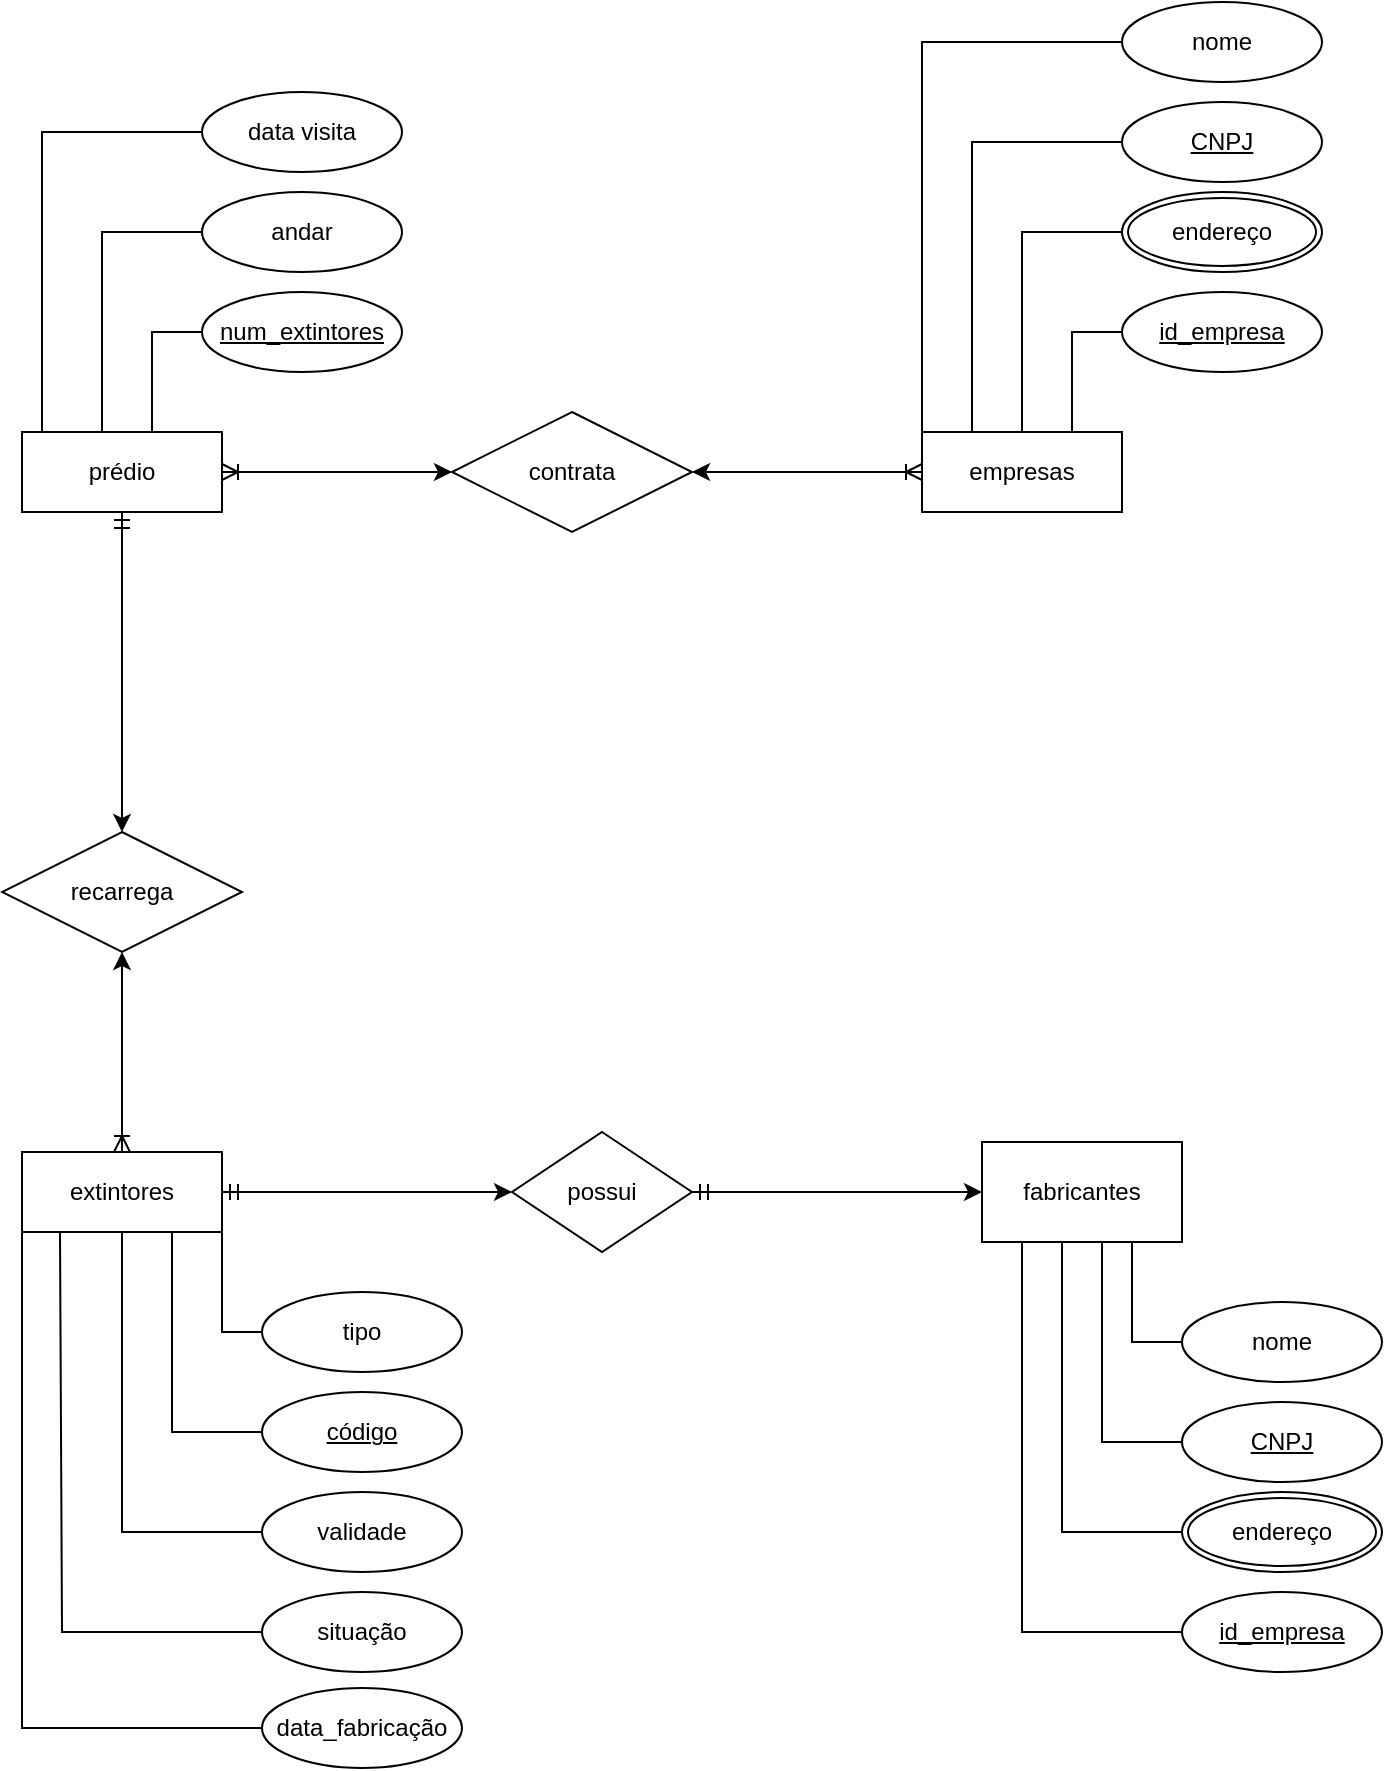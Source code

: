 <mxfile version="20.1.1" type="github">
  <diagram id="R2lEEEUBdFMjLlhIrx00" name="Page-1">
    <mxGraphModel dx="1381" dy="1864" grid="1" gridSize="10" guides="1" tooltips="1" connect="1" arrows="1" fold="1" page="1" pageScale="1" pageWidth="850" pageHeight="1100" math="0" shadow="0" extFonts="Permanent Marker^https://fonts.googleapis.com/css?family=Permanent+Marker">
      <root>
        <mxCell id="0" />
        <mxCell id="1" parent="0" />
        <mxCell id="evQ4Ax09hBr3Ey7q4mBU-26" style="edgeStyle=orthogonalEdgeStyle;rounded=0;orthogonalLoop=1;jettySize=auto;html=1;entryX=0;entryY=0.5;entryDx=0;entryDy=0;startArrow=ERoneToMany;startFill=0;" edge="1" parent="1" source="evQ4Ax09hBr3Ey7q4mBU-1" target="evQ4Ax09hBr3Ey7q4mBU-22">
          <mxGeometry relative="1" as="geometry" />
        </mxCell>
        <mxCell id="evQ4Ax09hBr3Ey7q4mBU-1" value="prédio" style="whiteSpace=wrap;html=1;align=center;" vertex="1" parent="1">
          <mxGeometry x="90" y="130" width="100" height="40" as="geometry" />
        </mxCell>
        <mxCell id="evQ4Ax09hBr3Ey7q4mBU-31" value="" style="edgeStyle=orthogonalEdgeStyle;rounded=0;orthogonalLoop=1;jettySize=auto;html=1;startArrow=ERmandOne;startFill=0;" edge="1" parent="1" source="evQ4Ax09hBr3Ey7q4mBU-2" target="evQ4Ax09hBr3Ey7q4mBU-30">
          <mxGeometry relative="1" as="geometry" />
        </mxCell>
        <mxCell id="evQ4Ax09hBr3Ey7q4mBU-2" value="extintores" style="whiteSpace=wrap;html=1;align=center;" vertex="1" parent="1">
          <mxGeometry x="90" y="490" width="100" height="40" as="geometry" />
        </mxCell>
        <mxCell id="evQ4Ax09hBr3Ey7q4mBU-3" value="validade" style="ellipse;whiteSpace=wrap;html=1;align=center;" vertex="1" parent="1">
          <mxGeometry x="210" y="660" width="100" height="40" as="geometry" />
        </mxCell>
        <mxCell id="evQ4Ax09hBr3Ey7q4mBU-4" value="código" style="ellipse;whiteSpace=wrap;html=1;align=center;fontStyle=4;" vertex="1" parent="1">
          <mxGeometry x="210" y="610" width="100" height="40" as="geometry" />
        </mxCell>
        <mxCell id="evQ4Ax09hBr3Ey7q4mBU-27" style="edgeStyle=orthogonalEdgeStyle;rounded=0;orthogonalLoop=1;jettySize=auto;html=1;entryX=1;entryY=0.5;entryDx=0;entryDy=0;startArrow=ERoneToMany;startFill=0;" edge="1" parent="1" source="evQ4Ax09hBr3Ey7q4mBU-5" target="evQ4Ax09hBr3Ey7q4mBU-22">
          <mxGeometry relative="1" as="geometry" />
        </mxCell>
        <mxCell id="evQ4Ax09hBr3Ey7q4mBU-29" style="edgeStyle=orthogonalEdgeStyle;rounded=0;orthogonalLoop=1;jettySize=auto;html=1;startArrow=ERmandOne;startFill=0;exitX=0.5;exitY=1;exitDx=0;exitDy=0;entryX=0.5;entryY=0;entryDx=0;entryDy=0;" edge="1" parent="1" source="evQ4Ax09hBr3Ey7q4mBU-1" target="evQ4Ax09hBr3Ey7q4mBU-28">
          <mxGeometry relative="1" as="geometry">
            <mxPoint x="150" y="170" as="sourcePoint" />
            <Array as="points">
              <mxPoint x="140" y="250" />
              <mxPoint x="140" y="250" />
            </Array>
          </mxGeometry>
        </mxCell>
        <mxCell id="evQ4Ax09hBr3Ey7q4mBU-5" value="empresas" style="whiteSpace=wrap;html=1;align=center;" vertex="1" parent="1">
          <mxGeometry x="540" y="130" width="100" height="40" as="geometry" />
        </mxCell>
        <mxCell id="evQ4Ax09hBr3Ey7q4mBU-6" value="" style="endArrow=none;html=1;rounded=0;exitX=0;exitY=0.5;exitDx=0;exitDy=0;entryX=0.5;entryY=1;entryDx=0;entryDy=0;" edge="1" parent="1" source="evQ4Ax09hBr3Ey7q4mBU-3" target="evQ4Ax09hBr3Ey7q4mBU-2">
          <mxGeometry width="50" height="50" relative="1" as="geometry">
            <mxPoint x="-50" y="510" as="sourcePoint" />
            <mxPoint y="460" as="targetPoint" />
            <Array as="points">
              <mxPoint x="140" y="680" />
            </Array>
          </mxGeometry>
        </mxCell>
        <mxCell id="evQ4Ax09hBr3Ey7q4mBU-7" value="" style="endArrow=none;html=1;rounded=0;exitX=0;exitY=0.5;exitDx=0;exitDy=0;entryX=0.75;entryY=1;entryDx=0;entryDy=0;" edge="1" parent="1" source="evQ4Ax09hBr3Ey7q4mBU-4" target="evQ4Ax09hBr3Ey7q4mBU-2">
          <mxGeometry width="50" height="50" relative="1" as="geometry">
            <mxPoint x="90" y="610" as="sourcePoint" />
            <mxPoint x="150" y="540" as="targetPoint" />
            <Array as="points">
              <mxPoint x="165" y="630" />
            </Array>
          </mxGeometry>
        </mxCell>
        <mxCell id="evQ4Ax09hBr3Ey7q4mBU-8" value="data visita" style="ellipse;whiteSpace=wrap;html=1;align=center;" vertex="1" parent="1">
          <mxGeometry x="180" y="-40" width="100" height="40" as="geometry" />
        </mxCell>
        <mxCell id="evQ4Ax09hBr3Ey7q4mBU-9" value="id_empresa" style="ellipse;whiteSpace=wrap;html=1;align=center;fontStyle=4;" vertex="1" parent="1">
          <mxGeometry x="640" y="60" width="100" height="40" as="geometry" />
        </mxCell>
        <mxCell id="evQ4Ax09hBr3Ey7q4mBU-11" value="tipo" style="ellipse;whiteSpace=wrap;html=1;align=center;" vertex="1" parent="1">
          <mxGeometry x="210" y="560" width="100" height="40" as="geometry" />
        </mxCell>
        <mxCell id="evQ4Ax09hBr3Ey7q4mBU-12" value="" style="endArrow=none;html=1;rounded=0;exitX=0;exitY=0.5;exitDx=0;exitDy=0;entryX=1;entryY=1;entryDx=0;entryDy=0;" edge="1" parent="1" source="evQ4Ax09hBr3Ey7q4mBU-11" target="evQ4Ax09hBr3Ey7q4mBU-2">
          <mxGeometry width="50" height="50" relative="1" as="geometry">
            <mxPoint x="220" y="640" as="sourcePoint" />
            <mxPoint x="150" y="540" as="targetPoint" />
            <Array as="points">
              <mxPoint x="190" y="580" />
            </Array>
          </mxGeometry>
        </mxCell>
        <mxCell id="evQ4Ax09hBr3Ey7q4mBU-13" value="" style="endArrow=none;html=1;rounded=0;exitX=0;exitY=0.5;exitDx=0;exitDy=0;entryX=0.75;entryY=0;entryDx=0;entryDy=0;" edge="1" parent="1" source="evQ4Ax09hBr3Ey7q4mBU-9" target="evQ4Ax09hBr3Ey7q4mBU-5">
          <mxGeometry width="50" height="50" relative="1" as="geometry">
            <mxPoint x="680" y="560" as="sourcePoint" />
            <mxPoint x="610" y="460" as="targetPoint" />
            <Array as="points">
              <mxPoint x="615" y="80" />
            </Array>
          </mxGeometry>
        </mxCell>
        <mxCell id="evQ4Ax09hBr3Ey7q4mBU-14" value="" style="endArrow=none;html=1;rounded=0;exitX=0;exitY=0.5;exitDx=0;exitDy=0;" edge="1" parent="1">
          <mxGeometry width="50" height="50" relative="1" as="geometry">
            <mxPoint x="180" y="-20" as="sourcePoint" />
            <mxPoint x="100" y="130" as="targetPoint" />
            <Array as="points">
              <mxPoint x="100" y="-20" />
            </Array>
          </mxGeometry>
        </mxCell>
        <mxCell id="evQ4Ax09hBr3Ey7q4mBU-15" value="situação" style="ellipse;whiteSpace=wrap;html=1;align=center;" vertex="1" parent="1">
          <mxGeometry x="210" y="710" width="100" height="40" as="geometry" />
        </mxCell>
        <mxCell id="evQ4Ax09hBr3Ey7q4mBU-16" value="" style="endArrow=none;html=1;rounded=0;exitX=0;exitY=0.5;exitDx=0;exitDy=0;entryX=0.19;entryY=1;entryDx=0;entryDy=0;entryPerimeter=0;" edge="1" parent="1" target="evQ4Ax09hBr3Ey7q4mBU-2">
          <mxGeometry width="50" height="50" relative="1" as="geometry">
            <mxPoint x="210" y="730" as="sourcePoint" />
            <mxPoint x="140" y="580" as="targetPoint" />
            <Array as="points">
              <mxPoint x="110" y="730" />
            </Array>
          </mxGeometry>
        </mxCell>
        <mxCell id="evQ4Ax09hBr3Ey7q4mBU-18" value="andar" style="ellipse;whiteSpace=wrap;html=1;align=center;" vertex="1" parent="1">
          <mxGeometry x="180" y="10" width="100" height="40" as="geometry" />
        </mxCell>
        <mxCell id="evQ4Ax09hBr3Ey7q4mBU-19" value="num_extintores" style="ellipse;whiteSpace=wrap;html=1;align=center;fontStyle=4;" vertex="1" parent="1">
          <mxGeometry x="180" y="60" width="100" height="40" as="geometry" />
        </mxCell>
        <mxCell id="evQ4Ax09hBr3Ey7q4mBU-20" value="" style="endArrow=none;html=1;rounded=0;exitX=0;exitY=0.5;exitDx=0;exitDy=0;entryX=0.75;entryY=0;entryDx=0;entryDy=0;" edge="1" parent="1" source="evQ4Ax09hBr3Ey7q4mBU-19">
          <mxGeometry width="50" height="50" relative="1" as="geometry">
            <mxPoint x="220" y="560" as="sourcePoint" />
            <mxPoint x="155" y="130" as="targetPoint" />
            <Array as="points">
              <mxPoint x="155" y="80" />
            </Array>
          </mxGeometry>
        </mxCell>
        <mxCell id="evQ4Ax09hBr3Ey7q4mBU-21" value="" style="endArrow=none;html=1;rounded=0;exitX=0;exitY=0.5;exitDx=0;exitDy=0;entryX=0.5;entryY=0;entryDx=0;entryDy=0;" edge="1" parent="1">
          <mxGeometry width="50" height="50" relative="1" as="geometry">
            <mxPoint x="180" y="30" as="sourcePoint" />
            <mxPoint x="130" y="130" as="targetPoint" />
            <Array as="points">
              <mxPoint x="130" y="30" />
            </Array>
          </mxGeometry>
        </mxCell>
        <mxCell id="evQ4Ax09hBr3Ey7q4mBU-23" value="" style="edgeStyle=orthogonalEdgeStyle;rounded=0;orthogonalLoop=1;jettySize=auto;html=1;startArrow=ERoneToMany;startFill=0;exitX=0.5;exitY=0;exitDx=0;exitDy=0;entryX=0.5;entryY=1;entryDx=0;entryDy=0;" edge="1" parent="1" source="evQ4Ax09hBr3Ey7q4mBU-2" target="evQ4Ax09hBr3Ey7q4mBU-28">
          <mxGeometry relative="1" as="geometry" />
        </mxCell>
        <mxCell id="evQ4Ax09hBr3Ey7q4mBU-22" value="contrata" style="shape=rhombus;perimeter=rhombusPerimeter;whiteSpace=wrap;html=1;align=center;" vertex="1" parent="1">
          <mxGeometry x="305" y="120" width="120" height="60" as="geometry" />
        </mxCell>
        <mxCell id="evQ4Ax09hBr3Ey7q4mBU-28" value="recarrega" style="shape=rhombus;perimeter=rhombusPerimeter;whiteSpace=wrap;html=1;align=center;" vertex="1" parent="1">
          <mxGeometry x="80" y="330" width="120" height="60" as="geometry" />
        </mxCell>
        <mxCell id="evQ4Ax09hBr3Ey7q4mBU-34" value="" style="edgeStyle=orthogonalEdgeStyle;rounded=0;orthogonalLoop=1;jettySize=auto;html=1;startArrow=ERmandOne;startFill=0;" edge="1" parent="1" source="evQ4Ax09hBr3Ey7q4mBU-30" target="evQ4Ax09hBr3Ey7q4mBU-33">
          <mxGeometry relative="1" as="geometry" />
        </mxCell>
        <mxCell id="evQ4Ax09hBr3Ey7q4mBU-30" value="possui" style="rhombus;whiteSpace=wrap;html=1;" vertex="1" parent="1">
          <mxGeometry x="335" y="480" width="90" height="60" as="geometry" />
        </mxCell>
        <mxCell id="evQ4Ax09hBr3Ey7q4mBU-33" value="fabricantes" style="whiteSpace=wrap;html=1;" vertex="1" parent="1">
          <mxGeometry x="570" y="485" width="100" height="50" as="geometry" />
        </mxCell>
        <mxCell id="evQ4Ax09hBr3Ey7q4mBU-37" value="CNPJ" style="ellipse;whiteSpace=wrap;html=1;align=center;fontStyle=4;" vertex="1" parent="1">
          <mxGeometry x="640" y="-35" width="100" height="40" as="geometry" />
        </mxCell>
        <mxCell id="evQ4Ax09hBr3Ey7q4mBU-38" value="" style="endArrow=none;html=1;rounded=0;exitX=0;exitY=0.5;exitDx=0;exitDy=0;entryX=0.25;entryY=0;entryDx=0;entryDy=0;" edge="1" parent="1" source="evQ4Ax09hBr3Ey7q4mBU-37" target="evQ4Ax09hBr3Ey7q4mBU-5">
          <mxGeometry width="50" height="50" relative="1" as="geometry">
            <mxPoint x="520" y="-35" as="sourcePoint" />
            <mxPoint x="595" y="-115" as="targetPoint" />
            <Array as="points">
              <mxPoint x="565" y="-15" />
            </Array>
          </mxGeometry>
        </mxCell>
        <mxCell id="evQ4Ax09hBr3Ey7q4mBU-39" value="nome" style="ellipse;whiteSpace=wrap;html=1;align=center;" vertex="1" parent="1">
          <mxGeometry x="640" y="-85" width="100" height="40" as="geometry" />
        </mxCell>
        <mxCell id="evQ4Ax09hBr3Ey7q4mBU-40" value="" style="endArrow=none;html=1;rounded=0;exitX=0;exitY=0.5;exitDx=0;exitDy=0;entryX=0;entryY=0;entryDx=0;entryDy=0;" edge="1" parent="1" source="evQ4Ax09hBr3Ey7q4mBU-39" target="evQ4Ax09hBr3Ey7q4mBU-5">
          <mxGeometry width="50" height="50" relative="1" as="geometry">
            <mxPoint x="650" y="-5" as="sourcePoint" />
            <mxPoint x="620" y="-115" as="targetPoint" />
            <Array as="points">
              <mxPoint x="540" y="-65" />
            </Array>
          </mxGeometry>
        </mxCell>
        <mxCell id="evQ4Ax09hBr3Ey7q4mBU-42" value="" style="endArrow=none;html=1;rounded=0;exitX=0;exitY=0.5;exitDx=0;exitDy=0;entryX=0;entryY=1;entryDx=0;entryDy=0;" edge="1" parent="1" source="evQ4Ax09hBr3Ey7q4mBU-45" target="evQ4Ax09hBr3Ey7q4mBU-2">
          <mxGeometry width="50" height="50" relative="1" as="geometry">
            <mxPoint x="210" y="785" as="sourcePoint" />
            <mxPoint x="120" y="590" as="targetPoint" />
            <Array as="points">
              <mxPoint x="90" y="778" />
            </Array>
          </mxGeometry>
        </mxCell>
        <mxCell id="evQ4Ax09hBr3Ey7q4mBU-44" value="" style="endArrow=none;html=1;rounded=0;exitX=0;exitY=0.5;exitDx=0;exitDy=0;entryX=0.5;entryY=0;entryDx=0;entryDy=0;" edge="1" parent="1" target="evQ4Ax09hBr3Ey7q4mBU-5">
          <mxGeometry width="50" height="50" relative="1" as="geometry">
            <mxPoint x="640" y="30" as="sourcePoint" />
            <mxPoint x="575" y="-115" as="targetPoint" />
            <Array as="points">
              <mxPoint x="590" y="30" />
            </Array>
          </mxGeometry>
        </mxCell>
        <mxCell id="evQ4Ax09hBr3Ey7q4mBU-45" value="data_fabricação" style="ellipse;whiteSpace=wrap;html=1;align=center;" vertex="1" parent="1">
          <mxGeometry x="210" y="758" width="100" height="40" as="geometry" />
        </mxCell>
        <mxCell id="evQ4Ax09hBr3Ey7q4mBU-46" value="id_empresa" style="ellipse;whiteSpace=wrap;html=1;align=center;fontStyle=4;" vertex="1" parent="1">
          <mxGeometry x="670" y="710" width="100" height="40" as="geometry" />
        </mxCell>
        <mxCell id="evQ4Ax09hBr3Ey7q4mBU-47" value="CNPJ" style="ellipse;whiteSpace=wrap;html=1;align=center;fontStyle=4;" vertex="1" parent="1">
          <mxGeometry x="670" y="615" width="100" height="40" as="geometry" />
        </mxCell>
        <mxCell id="evQ4Ax09hBr3Ey7q4mBU-48" value="nome" style="ellipse;whiteSpace=wrap;html=1;align=center;" vertex="1" parent="1">
          <mxGeometry x="670" y="565" width="100" height="40" as="geometry" />
        </mxCell>
        <mxCell id="evQ4Ax09hBr3Ey7q4mBU-50" value="" style="endArrow=none;html=1;rounded=0;entryX=0;entryY=0.5;entryDx=0;entryDy=0;exitX=0.75;exitY=1;exitDx=0;exitDy=0;" edge="1" parent="1" source="evQ4Ax09hBr3Ey7q4mBU-33" target="evQ4Ax09hBr3Ey7q4mBU-48">
          <mxGeometry width="50" height="50" relative="1" as="geometry">
            <mxPoint x="400" y="790" as="sourcePoint" />
            <mxPoint x="450" y="740" as="targetPoint" />
            <Array as="points">
              <mxPoint x="645" y="585" />
            </Array>
          </mxGeometry>
        </mxCell>
        <mxCell id="evQ4Ax09hBr3Ey7q4mBU-51" value="" style="endArrow=none;html=1;rounded=0;entryX=0;entryY=0.5;entryDx=0;entryDy=0;exitX=0.75;exitY=1;exitDx=0;exitDy=0;" edge="1" parent="1" target="evQ4Ax09hBr3Ey7q4mBU-47">
          <mxGeometry width="50" height="50" relative="1" as="geometry">
            <mxPoint x="630" y="535" as="sourcePoint" />
            <mxPoint x="655" y="585" as="targetPoint" />
            <Array as="points">
              <mxPoint x="630" y="635" />
            </Array>
          </mxGeometry>
        </mxCell>
        <mxCell id="evQ4Ax09hBr3Ey7q4mBU-52" value="" style="endArrow=none;html=1;rounded=0;entryX=0;entryY=0.5;entryDx=0;entryDy=0;exitX=0.75;exitY=1;exitDx=0;exitDy=0;" edge="1" parent="1">
          <mxGeometry width="50" height="50" relative="1" as="geometry">
            <mxPoint x="610" y="535" as="sourcePoint" />
            <mxPoint x="670" y="680" as="targetPoint" />
            <Array as="points">
              <mxPoint x="610" y="680" />
            </Array>
          </mxGeometry>
        </mxCell>
        <mxCell id="evQ4Ax09hBr3Ey7q4mBU-53" value="" style="endArrow=none;html=1;rounded=0;entryX=0;entryY=0.5;entryDx=0;entryDy=0;exitX=0.75;exitY=1;exitDx=0;exitDy=0;" edge="1" parent="1" target="evQ4Ax09hBr3Ey7q4mBU-46">
          <mxGeometry width="50" height="50" relative="1" as="geometry">
            <mxPoint x="590" y="535" as="sourcePoint" />
            <mxPoint x="650" y="680" as="targetPoint" />
            <Array as="points">
              <mxPoint x="590" y="730" />
            </Array>
          </mxGeometry>
        </mxCell>
        <mxCell id="evQ4Ax09hBr3Ey7q4mBU-54" value="endereço" style="ellipse;shape=doubleEllipse;margin=3;whiteSpace=wrap;html=1;align=center;" vertex="1" parent="1">
          <mxGeometry x="670" y="660" width="100" height="40" as="geometry" />
        </mxCell>
        <mxCell id="evQ4Ax09hBr3Ey7q4mBU-55" value="endereço" style="ellipse;shape=doubleEllipse;margin=3;whiteSpace=wrap;html=1;align=center;" vertex="1" parent="1">
          <mxGeometry x="640" y="10" width="100" height="40" as="geometry" />
        </mxCell>
      </root>
    </mxGraphModel>
  </diagram>
</mxfile>
